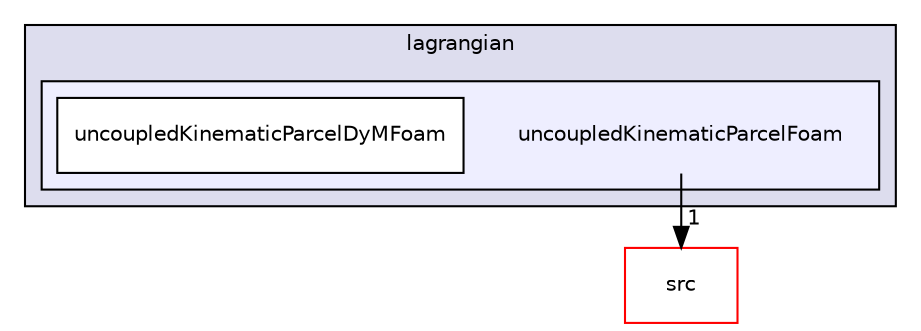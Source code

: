 digraph "applications/solvers/lagrangian/uncoupledKinematicParcelFoam" {
  bgcolor=transparent;
  compound=true
  node [ fontsize="10", fontname="Helvetica"];
  edge [ labelfontsize="10", labelfontname="Helvetica"];
  subgraph clusterdir_9e1aaabb0e6f6026c8abb09c4d63ec18 {
    graph [ bgcolor="#ddddee", pencolor="black", label="lagrangian" fontname="Helvetica", fontsize="10", URL="dir_9e1aaabb0e6f6026c8abb09c4d63ec18.html"]
  subgraph clusterdir_b1e29da3ebcb3cec4240e7e3b0e1a4f0 {
    graph [ bgcolor="#eeeeff", pencolor="black", label="" URL="dir_b1e29da3ebcb3cec4240e7e3b0e1a4f0.html"];
    dir_b1e29da3ebcb3cec4240e7e3b0e1a4f0 [shape=plaintext label="uncoupledKinematicParcelFoam"];
    dir_85b21cfd94cb761586c595aec8c97b7b [shape=box label="uncoupledKinematicParcelDyMFoam" color="black" fillcolor="white" style="filled" URL="dir_85b21cfd94cb761586c595aec8c97b7b.html"];
  }
  }
  dir_68267d1309a1af8e8297ef4c3efbcdba [shape=box label="src" color="red" URL="dir_68267d1309a1af8e8297ef4c3efbcdba.html"];
  dir_b1e29da3ebcb3cec4240e7e3b0e1a4f0->dir_68267d1309a1af8e8297ef4c3efbcdba [headlabel="1", labeldistance=1.5 headhref="dir_000165_000499.html"];
}
